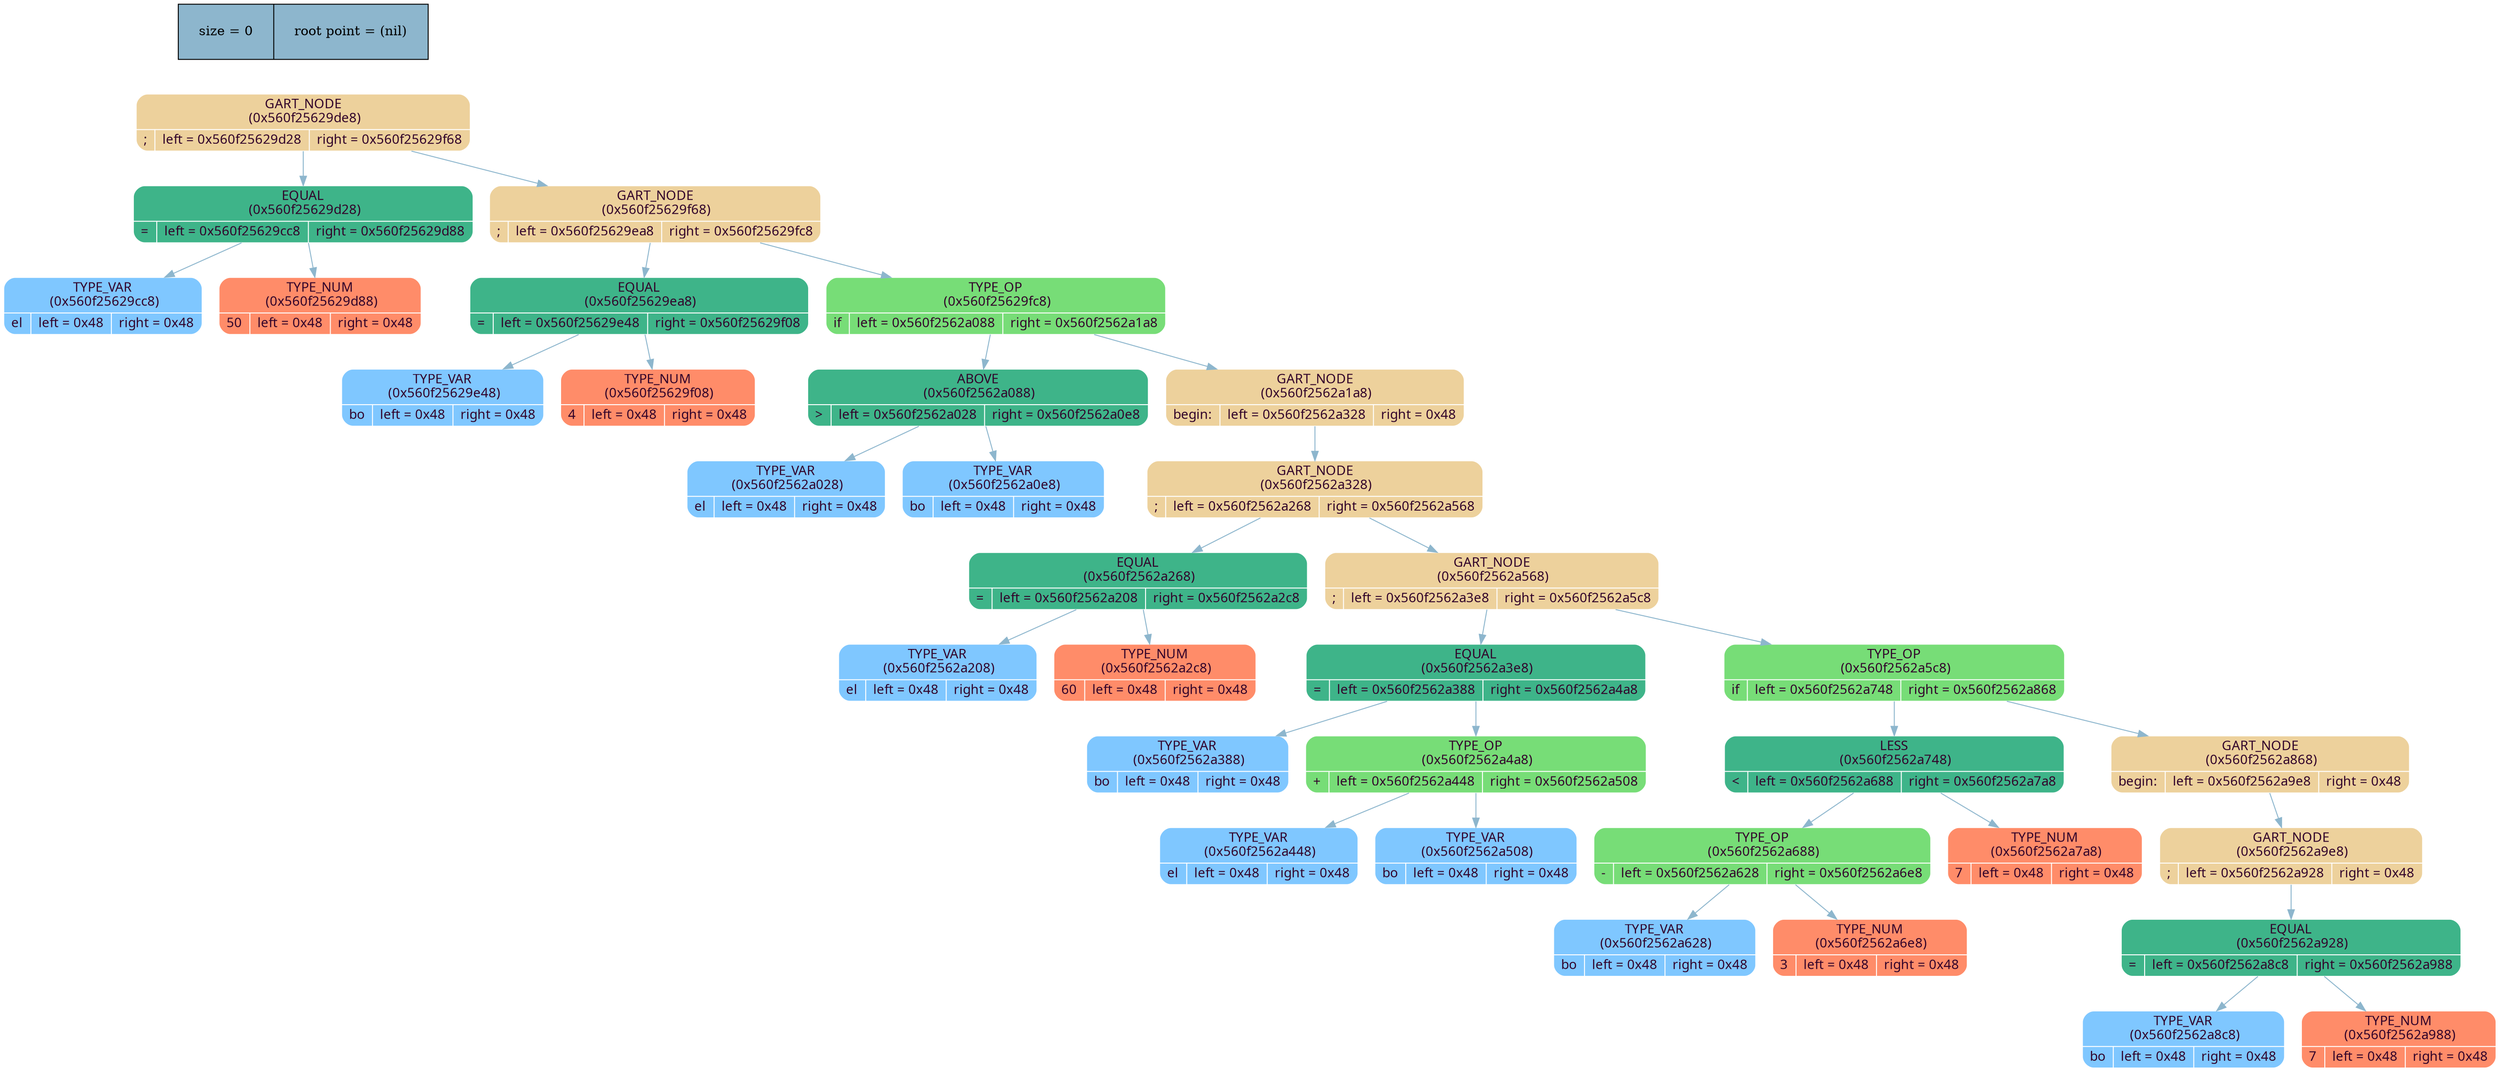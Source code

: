 digraph   
{
rankdir = ""
splines = "true"

node_stat [margin = "0.3*0.3", style = "filled", shape = "record", fillcolor = "#8DB6CD" label = " size = 0 | root point = (nil)"]
{rank = source; node_stat}

node0x560f25629de8 [shape = "Mrecord", fillcolor = "#EDD19C", style = "filled", fontcolor = "#31032A", fontname = "Calibri", color = "white", label = "{GART_NODE\n (0x560f25629de8)| {; |left = 0x560f25629d28 |right = 0x560f25629f68}}"]
node0x560f25629de8 -> node0x560f25629d28 [color = "#8DB6CD", style = "", constraint = true, fillcolor = "#8DB6CD",   fontcolor = "", fontname = "Calibri", label = ""];
node0x560f25629d28 [shape = "Mrecord", fillcolor = "#3EB489", style = "filled", fontcolor = "#31032A", fontname = "Calibri", color = "white", label = "{EQUAL\n (0x560f25629d28)| {= |left = 0x560f25629cc8 |right = 0x560f25629d88}}"]
node0x560f25629d28 -> node0x560f25629cc8 [color = "#8DB6CD", style = "", constraint = true, fillcolor = "#8DB6CD",   fontcolor = "", fontname = "Calibri", label = ""];
node0x560f25629cc8 [shape = "Mrecord", fillcolor = "#7FC7FF", style = "filled", fontcolor = "#31032A", fontname = "Calibri", color = "white", label = "{TYPE_VAR\n (0x560f25629cc8)| {el |left = 0x48 |right = 0x48}}"]
node0x560f25629d28 -> node0x560f25629d88 [color = "#8DB6CD", style = "", constraint = true, fillcolor = "#8DB6CD",   fontcolor = "", fontname = "Calibri", label = ""];
node0x560f25629d88 [shape = "Mrecord", fillcolor = "#FF8C69", style = "filled", fontcolor = "#31032A", fontname = "Calibri", color = "white", label = "{TYPE_NUM\n (0x560f25629d88)| {50 |left = 0x48 |right = 0x48}}"]
node0x560f25629de8 -> node0x560f25629f68 [color = "#8DB6CD", style = "", constraint = true, fillcolor = "#8DB6CD",   fontcolor = "", fontname = "Calibri", label = ""];
node0x560f25629f68 [shape = "Mrecord", fillcolor = "#EDD19C", style = "filled", fontcolor = "#31032A", fontname = "Calibri", color = "white", label = "{GART_NODE\n (0x560f25629f68)| {; |left = 0x560f25629ea8 |right = 0x560f25629fc8}}"]
node0x560f25629f68 -> node0x560f25629ea8 [color = "#8DB6CD", style = "", constraint = true, fillcolor = "#8DB6CD",   fontcolor = "", fontname = "Calibri", label = ""];
node0x560f25629ea8 [shape = "Mrecord", fillcolor = "#3EB489", style = "filled", fontcolor = "#31032A", fontname = "Calibri", color = "white", label = "{EQUAL\n (0x560f25629ea8)| {= |left = 0x560f25629e48 |right = 0x560f25629f08}}"]
node0x560f25629ea8 -> node0x560f25629e48 [color = "#8DB6CD", style = "", constraint = true, fillcolor = "#8DB6CD",   fontcolor = "", fontname = "Calibri", label = ""];
node0x560f25629e48 [shape = "Mrecord", fillcolor = "#7FC7FF", style = "filled", fontcolor = "#31032A", fontname = "Calibri", color = "white", label = "{TYPE_VAR\n (0x560f25629e48)| {bo |left = 0x48 |right = 0x48}}"]
node0x560f25629ea8 -> node0x560f25629f08 [color = "#8DB6CD", style = "", constraint = true, fillcolor = "#8DB6CD",   fontcolor = "", fontname = "Calibri", label = ""];
node0x560f25629f08 [shape = "Mrecord", fillcolor = "#FF8C69", style = "filled", fontcolor = "#31032A", fontname = "Calibri", color = "white", label = "{TYPE_NUM\n (0x560f25629f08)| {4 |left = 0x48 |right = 0x48}}"]
node0x560f25629f68 -> node0x560f25629fc8 [color = "#8DB6CD", style = "", constraint = true, fillcolor = "#8DB6CD",   fontcolor = "", fontname = "Calibri", label = ""];
node0x560f25629fc8 [shape = "Mrecord", fillcolor = "#77DD77", style = "filled", fontcolor = "#31032A", fontname = "Calibri", color = "white", label = "{TYPE_OP\n (0x560f25629fc8)| {if |left = 0x560f2562a088 |right = 0x560f2562a1a8}}"]
node0x560f25629fc8 -> node0x560f2562a088 [color = "#8DB6CD", style = "", constraint = true, fillcolor = "#8DB6CD",   fontcolor = "", fontname = "Calibri", label = ""];
node0x560f2562a088 [shape = "Mrecord", fillcolor = "#3EB489", style = "filled", fontcolor = "#31032A", fontname = "Calibri", color = "white", label = "{ABOVE\n (0x560f2562a088)| {\> |left = 0x560f2562a028 |right = 0x560f2562a0e8}}"]
node0x560f2562a088 -> node0x560f2562a028 [color = "#8DB6CD", style = "", constraint = true, fillcolor = "#8DB6CD",   fontcolor = "", fontname = "Calibri", label = ""];
node0x560f2562a028 [shape = "Mrecord", fillcolor = "#7FC7FF", style = "filled", fontcolor = "#31032A", fontname = "Calibri", color = "white", label = "{TYPE_VAR\n (0x560f2562a028)| {el |left = 0x48 |right = 0x48}}"]
node0x560f2562a088 -> node0x560f2562a0e8 [color = "#8DB6CD", style = "", constraint = true, fillcolor = "#8DB6CD",   fontcolor = "", fontname = "Calibri", label = ""];
node0x560f2562a0e8 [shape = "Mrecord", fillcolor = "#7FC7FF", style = "filled", fontcolor = "#31032A", fontname = "Calibri", color = "white", label = "{TYPE_VAR\n (0x560f2562a0e8)| {bo |left = 0x48 |right = 0x48}}"]
node0x560f25629fc8 -> node0x560f2562a1a8 [color = "#8DB6CD", style = "", constraint = true, fillcolor = "#8DB6CD",   fontcolor = "", fontname = "Calibri", label = ""];
node0x560f2562a1a8 [shape = "Mrecord", fillcolor = "#EDD19C", style = "filled", fontcolor = "#31032A", fontname = "Calibri", color = "white", label = "{GART_NODE\n (0x560f2562a1a8)| {begin: |left = 0x560f2562a328 |right = 0x48}}"]
node0x560f2562a1a8 -> node0x560f2562a328 [color = "#8DB6CD", style = "", constraint = true, fillcolor = "#8DB6CD",   fontcolor = "", fontname = "Calibri", label = ""];
node0x560f2562a328 [shape = "Mrecord", fillcolor = "#EDD19C", style = "filled", fontcolor = "#31032A", fontname = "Calibri", color = "white", label = "{GART_NODE\n (0x560f2562a328)| {; |left = 0x560f2562a268 |right = 0x560f2562a568}}"]
node0x560f2562a328 -> node0x560f2562a268 [color = "#8DB6CD", style = "", constraint = true, fillcolor = "#8DB6CD",   fontcolor = "", fontname = "Calibri", label = ""];
node0x560f2562a268 [shape = "Mrecord", fillcolor = "#3EB489", style = "filled", fontcolor = "#31032A", fontname = "Calibri", color = "white", label = "{EQUAL\n (0x560f2562a268)| {= |left = 0x560f2562a208 |right = 0x560f2562a2c8}}"]
node0x560f2562a268 -> node0x560f2562a208 [color = "#8DB6CD", style = "", constraint = true, fillcolor = "#8DB6CD",   fontcolor = "", fontname = "Calibri", label = ""];
node0x560f2562a208 [shape = "Mrecord", fillcolor = "#7FC7FF", style = "filled", fontcolor = "#31032A", fontname = "Calibri", color = "white", label = "{TYPE_VAR\n (0x560f2562a208)| {el |left = 0x48 |right = 0x48}}"]
node0x560f2562a268 -> node0x560f2562a2c8 [color = "#8DB6CD", style = "", constraint = true, fillcolor = "#8DB6CD",   fontcolor = "", fontname = "Calibri", label = ""];
node0x560f2562a2c8 [shape = "Mrecord", fillcolor = "#FF8C69", style = "filled", fontcolor = "#31032A", fontname = "Calibri", color = "white", label = "{TYPE_NUM\n (0x560f2562a2c8)| {60 |left = 0x48 |right = 0x48}}"]
node0x560f2562a328 -> node0x560f2562a568 [color = "#8DB6CD", style = "", constraint = true, fillcolor = "#8DB6CD",   fontcolor = "", fontname = "Calibri", label = ""];
node0x560f2562a568 [shape = "Mrecord", fillcolor = "#EDD19C", style = "filled", fontcolor = "#31032A", fontname = "Calibri", color = "white", label = "{GART_NODE\n (0x560f2562a568)| {; |left = 0x560f2562a3e8 |right = 0x560f2562a5c8}}"]
node0x560f2562a568 -> node0x560f2562a3e8 [color = "#8DB6CD", style = "", constraint = true, fillcolor = "#8DB6CD",   fontcolor = "", fontname = "Calibri", label = ""];
node0x560f2562a3e8 [shape = "Mrecord", fillcolor = "#3EB489", style = "filled", fontcolor = "#31032A", fontname = "Calibri", color = "white", label = "{EQUAL\n (0x560f2562a3e8)| {= |left = 0x560f2562a388 |right = 0x560f2562a4a8}}"]
node0x560f2562a3e8 -> node0x560f2562a388 [color = "#8DB6CD", style = "", constraint = true, fillcolor = "#8DB6CD",   fontcolor = "", fontname = "Calibri", label = ""];
node0x560f2562a388 [shape = "Mrecord", fillcolor = "#7FC7FF", style = "filled", fontcolor = "#31032A", fontname = "Calibri", color = "white", label = "{TYPE_VAR\n (0x560f2562a388)| {bo |left = 0x48 |right = 0x48}}"]
node0x560f2562a3e8 -> node0x560f2562a4a8 [color = "#8DB6CD", style = "", constraint = true, fillcolor = "#8DB6CD",   fontcolor = "", fontname = "Calibri", label = ""];
node0x560f2562a4a8 [shape = "Mrecord", fillcolor = "#77DD77", style = "filled", fontcolor = "#31032A", fontname = "Calibri", color = "white", label = "{TYPE_OP\n (0x560f2562a4a8)| {+ |left = 0x560f2562a448 |right = 0x560f2562a508}}"]
node0x560f2562a4a8 -> node0x560f2562a448 [color = "#8DB6CD", style = "", constraint = true, fillcolor = "#8DB6CD",   fontcolor = "", fontname = "Calibri", label = ""];
node0x560f2562a448 [shape = "Mrecord", fillcolor = "#7FC7FF", style = "filled", fontcolor = "#31032A", fontname = "Calibri", color = "white", label = "{TYPE_VAR\n (0x560f2562a448)| {el |left = 0x48 |right = 0x48}}"]
node0x560f2562a4a8 -> node0x560f2562a508 [color = "#8DB6CD", style = "", constraint = true, fillcolor = "#8DB6CD",   fontcolor = "", fontname = "Calibri", label = ""];
node0x560f2562a508 [shape = "Mrecord", fillcolor = "#7FC7FF", style = "filled", fontcolor = "#31032A", fontname = "Calibri", color = "white", label = "{TYPE_VAR\n (0x560f2562a508)| {bo |left = 0x48 |right = 0x48}}"]
node0x560f2562a568 -> node0x560f2562a5c8 [color = "#8DB6CD", style = "", constraint = true, fillcolor = "#8DB6CD",   fontcolor = "", fontname = "Calibri", label = ""];
node0x560f2562a5c8 [shape = "Mrecord", fillcolor = "#77DD77", style = "filled", fontcolor = "#31032A", fontname = "Calibri", color = "white", label = "{TYPE_OP\n (0x560f2562a5c8)| {if |left = 0x560f2562a748 |right = 0x560f2562a868}}"]
node0x560f2562a5c8 -> node0x560f2562a748 [color = "#8DB6CD", style = "", constraint = true, fillcolor = "#8DB6CD",   fontcolor = "", fontname = "Calibri", label = ""];
node0x560f2562a748 [shape = "Mrecord", fillcolor = "#3EB489", style = "filled", fontcolor = "#31032A", fontname = "Calibri", color = "white", label = "{LESS\n (0x560f2562a748)| {\< |left = 0x560f2562a688 |right = 0x560f2562a7a8}}"]
node0x560f2562a748 -> node0x560f2562a688 [color = "#8DB6CD", style = "", constraint = true, fillcolor = "#8DB6CD",   fontcolor = "", fontname = "Calibri", label = ""];
node0x560f2562a688 [shape = "Mrecord", fillcolor = "#77DD77", style = "filled", fontcolor = "#31032A", fontname = "Calibri", color = "white", label = "{TYPE_OP\n (0x560f2562a688)| {- |left = 0x560f2562a628 |right = 0x560f2562a6e8}}"]
node0x560f2562a688 -> node0x560f2562a628 [color = "#8DB6CD", style = "", constraint = true, fillcolor = "#8DB6CD",   fontcolor = "", fontname = "Calibri", label = ""];
node0x560f2562a628 [shape = "Mrecord", fillcolor = "#7FC7FF", style = "filled", fontcolor = "#31032A", fontname = "Calibri", color = "white", label = "{TYPE_VAR\n (0x560f2562a628)| {bo |left = 0x48 |right = 0x48}}"]
node0x560f2562a688 -> node0x560f2562a6e8 [color = "#8DB6CD", style = "", constraint = true, fillcolor = "#8DB6CD",   fontcolor = "", fontname = "Calibri", label = ""];
node0x560f2562a6e8 [shape = "Mrecord", fillcolor = "#FF8C69", style = "filled", fontcolor = "#31032A", fontname = "Calibri", color = "white", label = "{TYPE_NUM\n (0x560f2562a6e8)| {3 |left = 0x48 |right = 0x48}}"]
node0x560f2562a748 -> node0x560f2562a7a8 [color = "#8DB6CD", style = "", constraint = true, fillcolor = "#8DB6CD",   fontcolor = "", fontname = "Calibri", label = ""];
node0x560f2562a7a8 [shape = "Mrecord", fillcolor = "#FF8C69", style = "filled", fontcolor = "#31032A", fontname = "Calibri", color = "white", label = "{TYPE_NUM\n (0x560f2562a7a8)| {7 |left = 0x48 |right = 0x48}}"]
node0x560f2562a5c8 -> node0x560f2562a868 [color = "#8DB6CD", style = "", constraint = true, fillcolor = "#8DB6CD",   fontcolor = "", fontname = "Calibri", label = ""];
node0x560f2562a868 [shape = "Mrecord", fillcolor = "#EDD19C", style = "filled", fontcolor = "#31032A", fontname = "Calibri", color = "white", label = "{GART_NODE\n (0x560f2562a868)| {begin: |left = 0x560f2562a9e8 |right = 0x48}}"]
node0x560f2562a868 -> node0x560f2562a9e8 [color = "#8DB6CD", style = "", constraint = true, fillcolor = "#8DB6CD",   fontcolor = "", fontname = "Calibri", label = ""];
node0x560f2562a9e8 [shape = "Mrecord", fillcolor = "#EDD19C", style = "filled", fontcolor = "#31032A", fontname = "Calibri", color = "white", label = "{GART_NODE\n (0x560f2562a9e8)| {; |left = 0x560f2562a928 |right = 0x48}}"]
node0x560f2562a9e8 -> node0x560f2562a928 [color = "#8DB6CD", style = "", constraint = true, fillcolor = "#8DB6CD",   fontcolor = "", fontname = "Calibri", label = ""];
node0x560f2562a928 [shape = "Mrecord", fillcolor = "#3EB489", style = "filled", fontcolor = "#31032A", fontname = "Calibri", color = "white", label = "{EQUAL\n (0x560f2562a928)| {= |left = 0x560f2562a8c8 |right = 0x560f2562a988}}"]
node0x560f2562a928 -> node0x560f2562a8c8 [color = "#8DB6CD", style = "", constraint = true, fillcolor = "#8DB6CD",   fontcolor = "", fontname = "Calibri", label = ""];
node0x560f2562a8c8 [shape = "Mrecord", fillcolor = "#7FC7FF", style = "filled", fontcolor = "#31032A", fontname = "Calibri", color = "white", label = "{TYPE_VAR\n (0x560f2562a8c8)| {bo |left = 0x48 |right = 0x48}}"]
node0x560f2562a928 -> node0x560f2562a988 [color = "#8DB6CD", style = "", constraint = true, fillcolor = "#8DB6CD",   fontcolor = "", fontname = "Calibri", label = ""];
node0x560f2562a988 [shape = "Mrecord", fillcolor = "#FF8C69", style = "filled", fontcolor = "#31032A", fontname = "Calibri", color = "white", label = "{TYPE_NUM\n (0x560f2562a988)| {7 |left = 0x48 |right = 0x48}}"]
}
